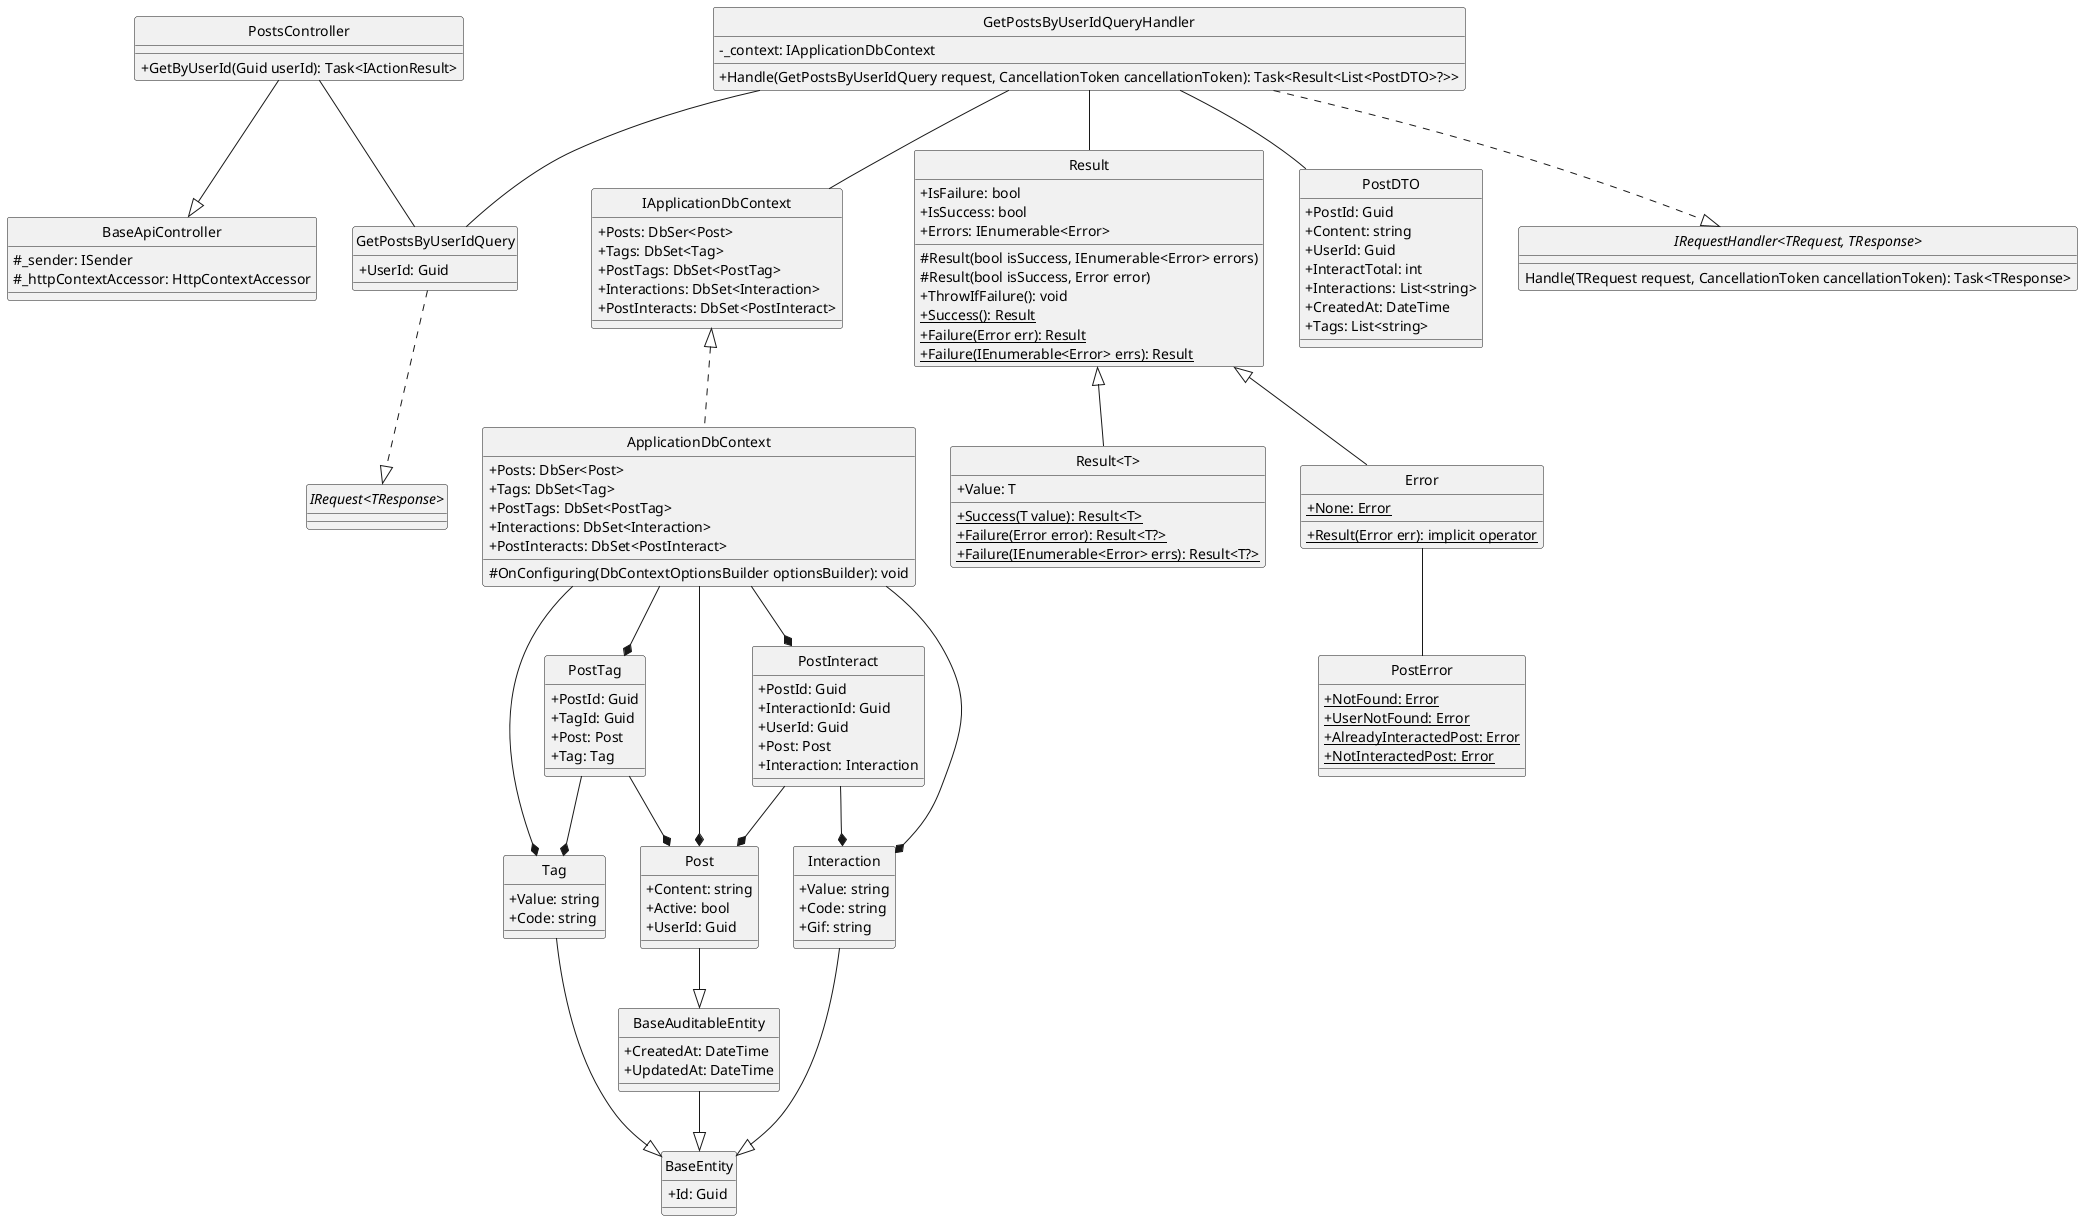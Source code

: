@startuml getPostByUserId
hide circle
skinparam classAttributeIconSize 0

class BaseApiController {
    #_sender: ISender
    #_httpContextAccessor: HttpContextAccessor
}

class PostsController {
    +GetByUserId(Guid userId): Task<IActionResult>
}

class GetPostsByUserIdQuery {
    +UserId: Guid
}

class GetPostsByUserIdQueryHandler {
    -_context: IApplicationDbContext
    +Handle(GetPostsByUserIdQuery request, CancellationToken cancellationToken): Task<Result<List<PostDTO>?>>
}

class IApplicationDbContext {
    +Posts: DbSer<Post>
    +Tags: DbSet<Tag>
    +PostTags: DbSet<PostTag> 
    +Interactions: DbSet<Interaction> 
    +PostInteracts: DbSet<PostInteract>
}

class ApplicationDbContext {
    +Posts: DbSer<Post>
    +Tags: DbSet<Tag>
    +PostTags: DbSet<PostTag> 
    +Interactions: DbSet<Interaction> 
    +PostInteracts: DbSet<PostInteract>
    #OnConfiguring(DbContextOptionsBuilder optionsBuilder): void
}

class Result {
    +IsFailure: bool
    +IsSuccess: bool
    +Errors: IEnumerable<Error>
    #Result(bool isSuccess, IEnumerable<Error> errors)
    #Result(bool isSuccess, Error error)
    +ThrowIfFailure(): void
    +{static} Success(): Result
    +{static} Failure(Error err): Result
    +{static} Failure(IEnumerable<Error> errs): Result
}

class "Result<T>" {
    +Value: T
    +{static} Success(T value): Result<T>
    +{static} Failure(Error error): Result<T?>
    +{static} Failure(IEnumerable<Error> errs): Result<T?>
}

class Error {
    +{static} None: Error 
    +{static} Result(Error err): implicit operator
}

class PostError {
    +{static} NotFound: Error
    +{static} UserNotFound: Error
    +{static} AlreadyInteractedPost: Error
    +{static} NotInteractedPost: Error
}

class PostDTO {
    +PostId: Guid
    +Content: string
    +UserId: Guid
    +InteractTotal: int
    +Interactions: List<string>
    +CreatedAt: DateTime 
    +Tags: List<string>
}

class BaseEntity {
    +Id: Guid
}

class BaseAuditableEntity{
    +CreatedAt: DateTime
    +UpdatedAt: DateTime
}

class Tag {
    +Value: string
    +Code: string
}

class Post {
    +Content: string
    +Active: bool
    +UserId: Guid
}

class PostTag {
    +PostId: Guid
    +TagId: Guid
    +Post: Post
    +Tag: Tag
}

class Interaction {
    +Value: string
    +Code: string
    +Gif: string
}

class PostInteract {
    +PostId: Guid
    +InteractionId: Guid
    +UserId: Guid
    +Post: Post
    +Interaction: Interaction
}

interface "IRequest<TResponse>"
interface "IRequestHandler<TRequest, TResponse>"{
    Handle(TRequest request, CancellationToken cancellationToken): Task<TResponse>
}

'==== Get Post By User Id====
'API Layer
PostsController --|> BaseApiController
PostsController -- GetPostsByUserIdQuery
'Application Layer
GetPostsByUserIdQuery ..|> "IRequest<TResponse>"
GetPostsByUserIdQueryHandler ..|> "IRequestHandler<TRequest, TResponse>"
GetPostsByUserIdQueryHandler -- GetPostsByUserIdQuery
GetPostsByUserIdQueryHandler -- Result
GetPostsByUserIdQueryHandler -- IApplicationDbContext
GetPostsByUserIdQueryHandler -- PostDTO
'Domain Layer
Result <|-- Error
Result <|-- "Result<T>"
Error -- PostError
Tag --|> BaseEntity
Interaction --|> BaseEntity
Post --|> BaseAuditableEntity
BaseAuditableEntity --|> BaseEntity
PostTag --* Post
PostTag --* Tag
PostInteract --* Post
PostInteract --* Interaction
'Infrastructure Layer
IApplicationDbContext <|.. ApplicationDbContext
ApplicationDbContext --* Tag
ApplicationDbContext --* Post
ApplicationDbContext --* PostTag
ApplicationDbContext --* Interaction
ApplicationDbContext --* PostInteract
@enduml